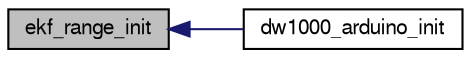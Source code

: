 digraph "ekf_range_init"
{
  edge [fontname="FreeSans",fontsize="10",labelfontname="FreeSans",labelfontsize="10"];
  node [fontname="FreeSans",fontsize="10",shape=record];
  rankdir="LR";
  Node1 [label="ekf_range_init",height=0.2,width=0.4,color="black", fillcolor="grey75", style="filled", fontcolor="black"];
  Node1 -> Node2 [dir="back",color="midnightblue",fontsize="10",style="solid",fontname="FreeSans"];
  Node2 [label="dw1000_arduino_init",height=0.2,width=0.4,color="black", fillcolor="white", style="filled",URL="$dw1000__arduino_8h.html#a1d567be05d71df280c5ed392dc999b1f"];
}
